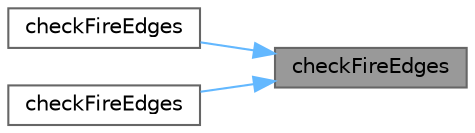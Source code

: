 digraph "checkFireEdges"
{
 // LATEX_PDF_SIZE
  bgcolor="transparent";
  edge [fontname=Helvetica,fontsize=10,labelfontname=Helvetica,labelfontsize=10];
  node [fontname=Helvetica,fontsize=10,shape=box,height=0.2,width=0.4];
  rankdir="RL";
  Node1 [id="Node000001",label="checkFireEdges",height=0.2,width=0.4,color="gray40", fillcolor="grey60", style="filled", fontcolor="black",tooltip=" "];
  Node1 -> Node2 [id="edge1_Node000001_Node000002",dir="back",color="steelblue1",style="solid",tooltip=" "];
  Node2 [id="Node000002",label="checkFireEdges",height=0.2,width=0.4,color="grey40", fillcolor="white", style="filled",URL="$namespaceFoam.html#a1217a289daad1e0e870184b992a6e97f",tooltip=" "];
  Node1 -> Node3 [id="edge2_Node000001_Node000003",dir="back",color="steelblue1",style="solid",tooltip=" "];
  Node3 [id="Node000003",label="checkFireEdges",height=0.2,width=0.4,color="grey40", fillcolor="white", style="filled",URL="$namespaceFoam.html#ac55a7bd896b2184a1a3d07b220c6d4cf",tooltip=" "];
}
